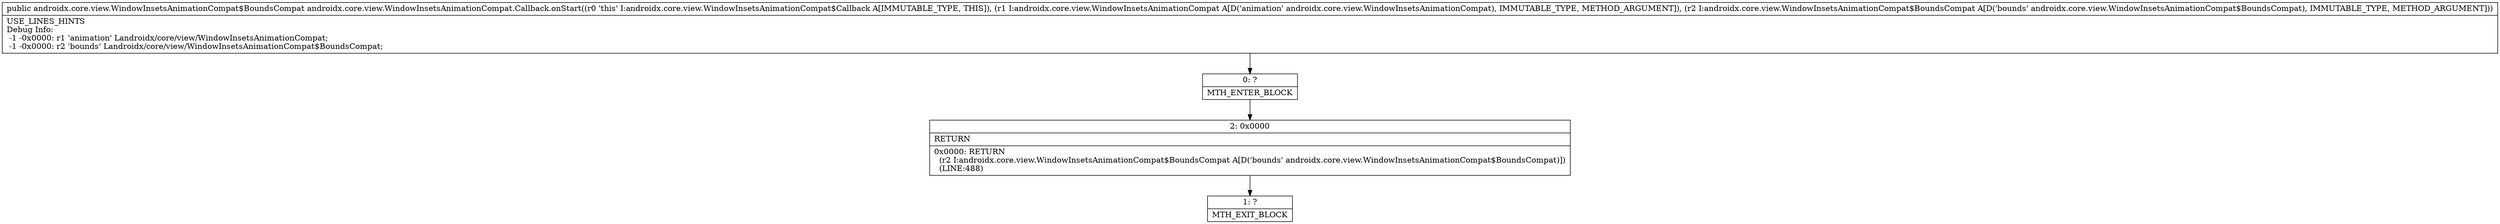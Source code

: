 digraph "CFG forandroidx.core.view.WindowInsetsAnimationCompat.Callback.onStart(Landroidx\/core\/view\/WindowInsetsAnimationCompat;Landroidx\/core\/view\/WindowInsetsAnimationCompat$BoundsCompat;)Landroidx\/core\/view\/WindowInsetsAnimationCompat$BoundsCompat;" {
Node_0 [shape=record,label="{0\:\ ?|MTH_ENTER_BLOCK\l}"];
Node_2 [shape=record,label="{2\:\ 0x0000|RETURN\l|0x0000: RETURN  \l  (r2 I:androidx.core.view.WindowInsetsAnimationCompat$BoundsCompat A[D('bounds' androidx.core.view.WindowInsetsAnimationCompat$BoundsCompat)])\l  (LINE:488)\l}"];
Node_1 [shape=record,label="{1\:\ ?|MTH_EXIT_BLOCK\l}"];
MethodNode[shape=record,label="{public androidx.core.view.WindowInsetsAnimationCompat$BoundsCompat androidx.core.view.WindowInsetsAnimationCompat.Callback.onStart((r0 'this' I:androidx.core.view.WindowInsetsAnimationCompat$Callback A[IMMUTABLE_TYPE, THIS]), (r1 I:androidx.core.view.WindowInsetsAnimationCompat A[D('animation' androidx.core.view.WindowInsetsAnimationCompat), IMMUTABLE_TYPE, METHOD_ARGUMENT]), (r2 I:androidx.core.view.WindowInsetsAnimationCompat$BoundsCompat A[D('bounds' androidx.core.view.WindowInsetsAnimationCompat$BoundsCompat), IMMUTABLE_TYPE, METHOD_ARGUMENT]))  | USE_LINES_HINTS\lDebug Info:\l  \-1 \-0x0000: r1 'animation' Landroidx\/core\/view\/WindowInsetsAnimationCompat;\l  \-1 \-0x0000: r2 'bounds' Landroidx\/core\/view\/WindowInsetsAnimationCompat$BoundsCompat;\l}"];
MethodNode -> Node_0;Node_0 -> Node_2;
Node_2 -> Node_1;
}

